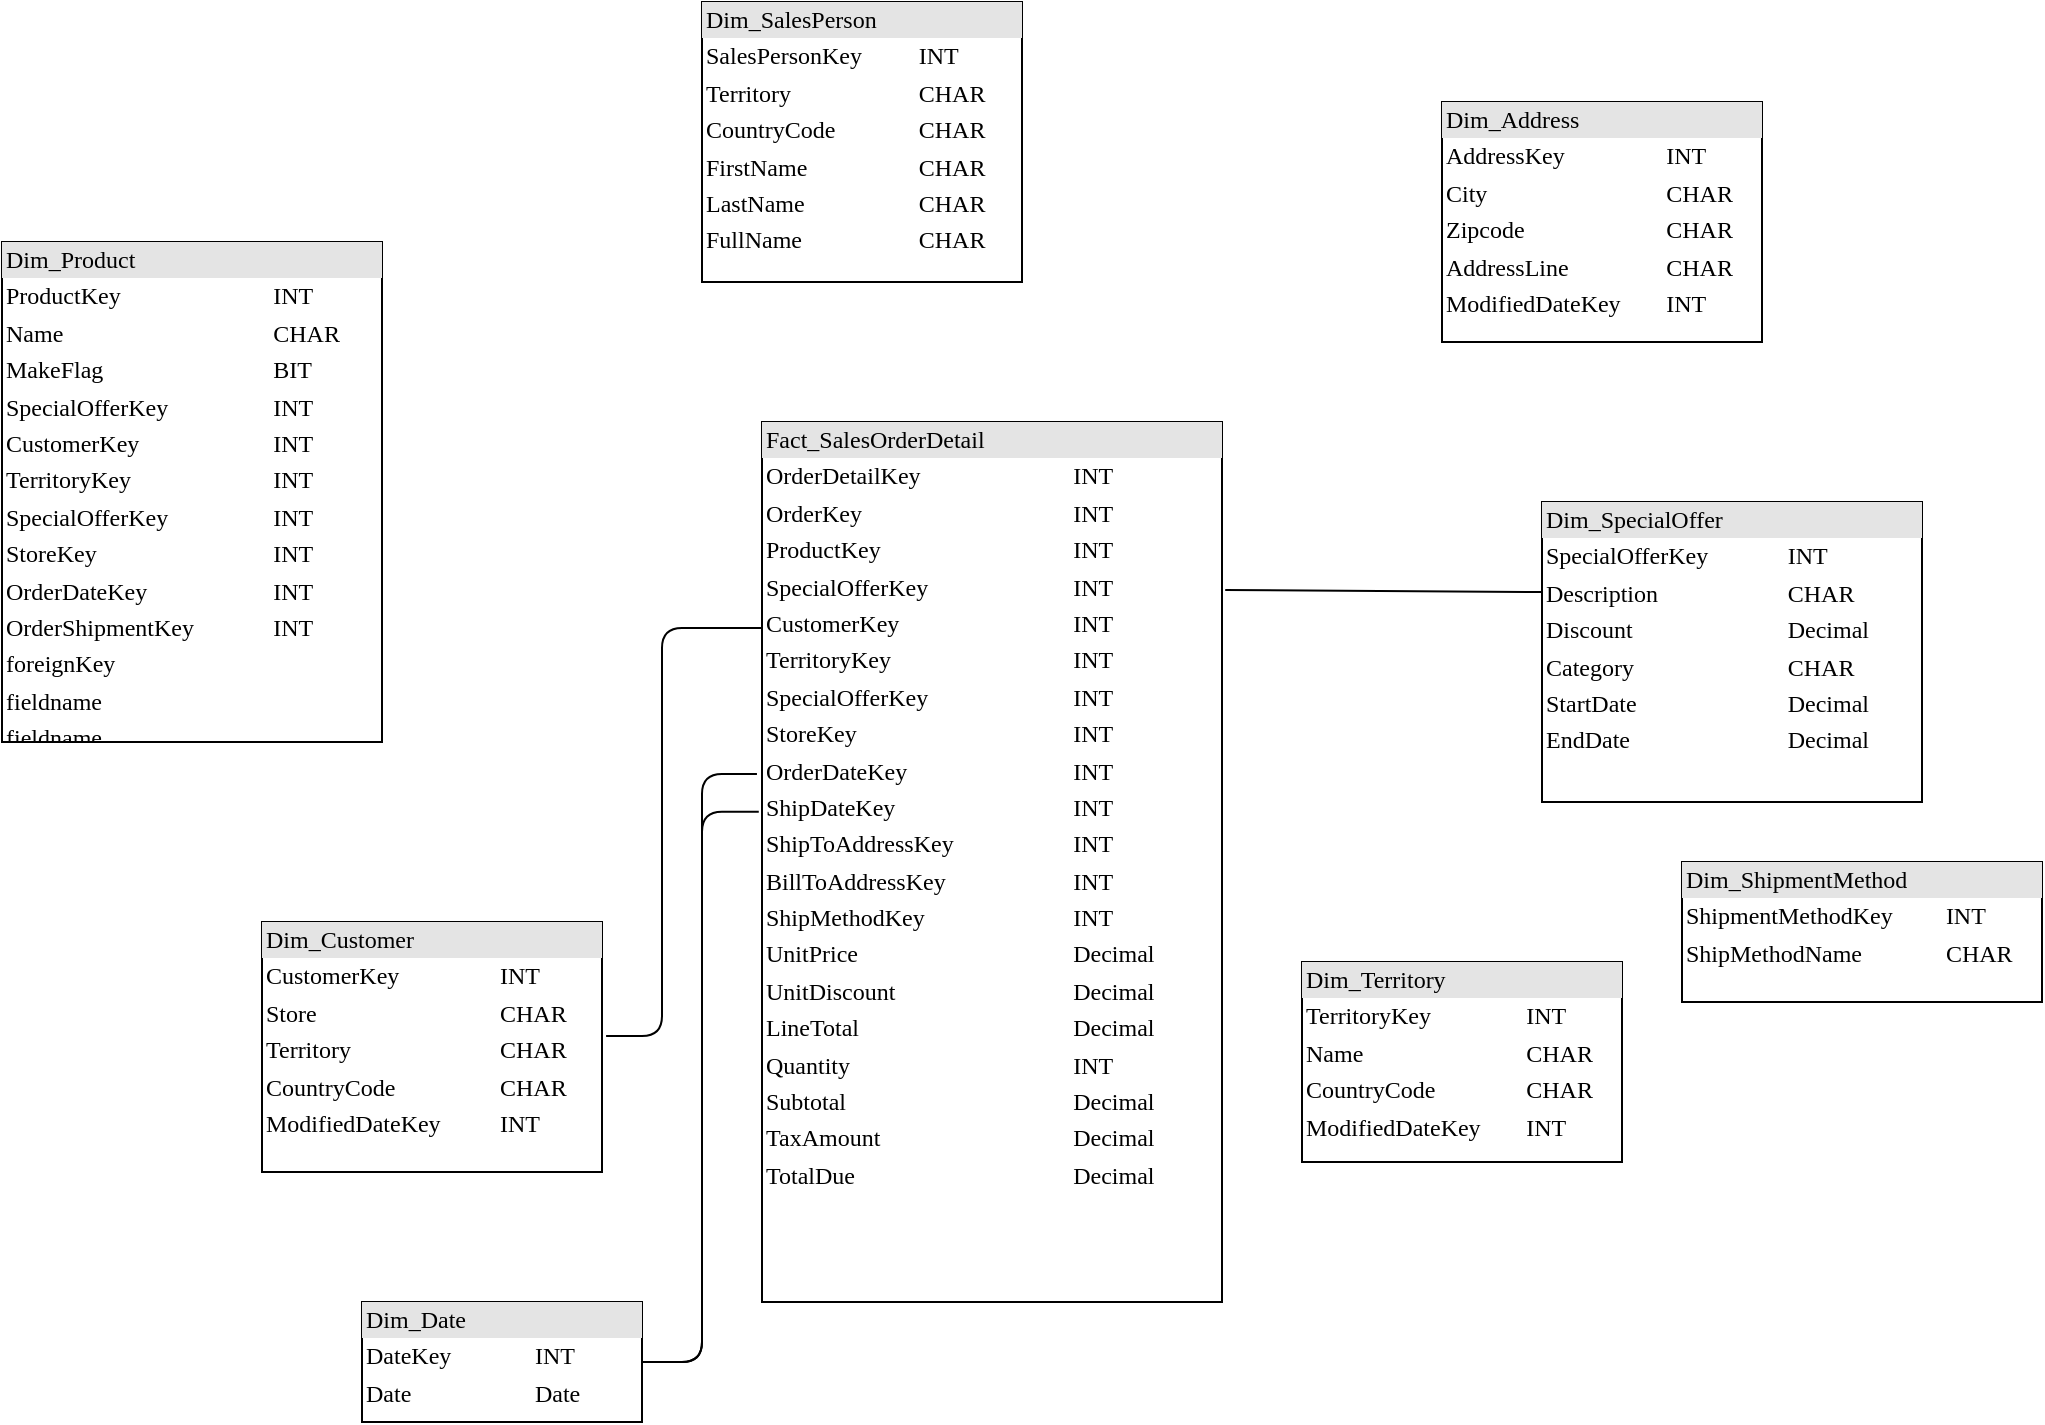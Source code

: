 <mxfile version="13.8.0" type="github">
  <diagram name="Page-1" id="2ca16b54-16f6-2749-3443-fa8db7711227">
    <mxGraphModel dx="1126" dy="818" grid="1" gridSize="10" guides="1" tooltips="1" connect="1" arrows="1" fold="1" page="1" pageScale="1" pageWidth="1100" pageHeight="850" background="#ffffff" math="0" shadow="0">
      <root>
        <mxCell id="0" />
        <mxCell id="1" parent="0" />
        <mxCell id="PtlEcyWW_qO_h-wi1oPS-1" value="&lt;div style=&quot;box-sizing: border-box ; width: 100% ; background: #e4e4e4 ; padding: 2px&quot;&gt;Fact_SalesOrderDetail&lt;/div&gt;&lt;table style=&quot;width: 100% ; font-size: 1em&quot; cellspacing=&quot;0&quot; cellpadding=&quot;2&quot;&gt;&lt;tbody&gt;&lt;tr&gt;&lt;td&gt;OrderDetailKey&lt;/td&gt;&lt;td&gt;INT&lt;/td&gt;&lt;td&gt;&lt;br&gt;&lt;/td&gt;&lt;/tr&gt;&lt;tr&gt;&lt;td&gt;OrderKey&lt;/td&gt;&lt;td&gt;INT&lt;/td&gt;&lt;td&gt;&lt;br&gt;&lt;/td&gt;&lt;/tr&gt;&lt;tr&gt;&lt;td&gt;ProductKey&lt;/td&gt;&lt;td&gt;INT&lt;/td&gt;&lt;td&gt;&lt;br&gt;&lt;/td&gt;&lt;/tr&gt;&lt;tr&gt;&lt;td&gt;SpecialOfferKey&lt;br&gt;&lt;/td&gt;&lt;td&gt;INT&lt;/td&gt;&lt;td&gt;&lt;br&gt;&lt;/td&gt;&lt;/tr&gt;&lt;tr&gt;&lt;td&gt;CustomerKey&lt;br&gt;&lt;/td&gt;&lt;td&gt;INT&lt;/td&gt;&lt;td&gt;&lt;br&gt;&lt;/td&gt;&lt;/tr&gt;&lt;tr&gt;&lt;td&gt;TerritoryKey&lt;br&gt;&lt;/td&gt;&lt;td&gt;INT&lt;/td&gt;&lt;td&gt;&lt;br&gt;&lt;/td&gt;&lt;/tr&gt;&lt;tr&gt;&lt;td&gt;SpecialOfferKey&lt;br&gt;&lt;/td&gt;&lt;td&gt;INT&lt;/td&gt;&lt;td&gt;&lt;br&gt;&lt;/td&gt;&lt;/tr&gt;&lt;tr&gt;&lt;td&gt;StoreKey&lt;br&gt;&lt;/td&gt;&lt;td&gt;INT&lt;/td&gt;&lt;td&gt;&lt;br&gt;&lt;/td&gt;&lt;/tr&gt;&lt;tr&gt;&lt;td&gt;OrderDateKey&lt;br&gt;&lt;/td&gt;&lt;td&gt;INT&lt;/td&gt;&lt;td&gt;&lt;br&gt;&lt;/td&gt;&lt;/tr&gt;&lt;tr&gt;&lt;td&gt;ShipDateKey&lt;br&gt;&lt;/td&gt;&lt;td&gt;INT&lt;br&gt;&lt;/td&gt;&lt;td&gt;&lt;br&gt;&lt;/td&gt;&lt;/tr&gt;&lt;tr&gt;&lt;td&gt;ShipToAddressKey&lt;br&gt;&lt;/td&gt;&lt;td&gt;INT&lt;br&gt;&lt;/td&gt;&lt;td&gt;&lt;br&gt;&lt;/td&gt;&lt;/tr&gt;&lt;tr&gt;&lt;td&gt;BillToAddressKey&lt;br&gt;&lt;/td&gt;&lt;td&gt;INT&lt;br&gt;&lt;/td&gt;&lt;td&gt;&lt;br&gt;&lt;/td&gt;&lt;/tr&gt;&lt;tr&gt;&lt;td&gt;ShipMethodKey&lt;br&gt;&lt;/td&gt;&lt;td&gt;INT&lt;br&gt;&lt;/td&gt;&lt;td&gt;&lt;br&gt;&lt;/td&gt;&lt;/tr&gt;&lt;tr&gt;&lt;td&gt;UnitPrice&lt;br&gt;&lt;/td&gt;&lt;td&gt;Decimal&lt;br&gt;&lt;/td&gt;&lt;td&gt;&lt;br&gt;&lt;/td&gt;&lt;/tr&gt;&lt;tr&gt;&lt;td&gt;UnitDiscount&lt;br&gt;&lt;/td&gt;&lt;td&gt;Decimal&lt;br&gt;&lt;/td&gt;&lt;td&gt;&lt;br&gt;&lt;/td&gt;&lt;/tr&gt;&lt;tr&gt;&lt;td&gt;LineTotal&lt;br&gt;&lt;/td&gt;&lt;td&gt;Decimal&lt;br&gt;&lt;/td&gt;&lt;td&gt;&lt;br&gt;&lt;/td&gt;&lt;/tr&gt;&lt;tr&gt;&lt;td&gt;Quantity&lt;br&gt;&lt;/td&gt;&lt;td&gt;INT&lt;br&gt;&lt;/td&gt;&lt;td&gt;&lt;br&gt;&lt;/td&gt;&lt;/tr&gt;&lt;tr&gt;&lt;td&gt;Subtotal&lt;br&gt;&lt;/td&gt;&lt;td&gt;Decimal&lt;br&gt;&lt;/td&gt;&lt;td&gt;&lt;br&gt;&lt;/td&gt;&lt;/tr&gt;&lt;tr&gt;&lt;td&gt;TaxAmount&lt;br&gt;&lt;/td&gt;&lt;td&gt;Decimal&lt;br&gt;&lt;/td&gt;&lt;td&gt;&lt;br&gt;&lt;/td&gt;&lt;/tr&gt;&lt;tr&gt;&lt;td&gt;TotalDue&lt;br&gt;&lt;/td&gt;&lt;td&gt;Decimal&lt;br&gt;&lt;/td&gt;&lt;td&gt;&lt;br&gt;&lt;/td&gt;&lt;/tr&gt;&lt;/tbody&gt;&lt;/table&gt;" style="verticalAlign=top;align=left;overflow=fill;html=1;rounded=0;shadow=0;comic=0;labelBackgroundColor=none;strokeWidth=1;fontFamily=Verdana;fontSize=12" vertex="1" parent="1">
          <mxGeometry x="460" y="280" width="230" height="440" as="geometry" />
        </mxCell>
        <mxCell id="PtlEcyWW_qO_h-wi1oPS-2" value="&lt;div style=&quot;box-sizing: border-box ; width: 100% ; background: #e4e4e4 ; padding: 2px&quot;&gt;Dim_Date&lt;/div&gt;&lt;table style=&quot;width: 100% ; font-size: 1em&quot; cellspacing=&quot;0&quot; cellpadding=&quot;2&quot;&gt;&lt;tbody&gt;&lt;tr&gt;&lt;td&gt;DateKey&lt;/td&gt;&lt;td&gt;INT&lt;/td&gt;&lt;td&gt;&lt;br&gt;&lt;/td&gt;&lt;/tr&gt;&lt;tr&gt;&lt;td&gt;Date&lt;/td&gt;&lt;td&gt;Date&lt;/td&gt;&lt;td&gt;&lt;br&gt;&lt;/td&gt;&lt;/tr&gt;&lt;/tbody&gt;&lt;/table&gt;" style="verticalAlign=top;align=left;overflow=fill;html=1;rounded=0;shadow=0;comic=0;labelBackgroundColor=none;strokeWidth=1;fontFamily=Verdana;fontSize=12" vertex="1" parent="1">
          <mxGeometry x="260" y="720" width="140" height="60" as="geometry" />
        </mxCell>
        <mxCell id="PtlEcyWW_qO_h-wi1oPS-3" value="&lt;div style=&quot;box-sizing: border-box ; width: 100% ; background: #e4e4e4 ; padding: 2px&quot;&gt;Dim_SpecialOffer&lt;/div&gt;&lt;table style=&quot;width: 100% ; font-size: 1em&quot; cellspacing=&quot;0&quot; cellpadding=&quot;2&quot;&gt;&lt;tbody&gt;&lt;tr&gt;&lt;td&gt;SpecialOfferKey&lt;/td&gt;&lt;td&gt;INT&lt;/td&gt;&lt;td&gt;&lt;br&gt;&lt;/td&gt;&lt;/tr&gt;&lt;tr&gt;&lt;td&gt;Description&lt;/td&gt;&lt;td&gt;CHAR&lt;/td&gt;&lt;td&gt;&lt;br&gt;&lt;/td&gt;&lt;/tr&gt;&lt;tr&gt;&lt;td&gt;Discount&lt;br&gt;&lt;/td&gt;&lt;td&gt;Decimal&lt;br&gt;&lt;/td&gt;&lt;td&gt;&lt;br&gt;&lt;/td&gt;&lt;/tr&gt;&lt;tr&gt;&lt;td&gt;Category&lt;br&gt;&lt;/td&gt;&lt;td&gt;CHAR&lt;br&gt;&lt;/td&gt;&lt;td&gt;&lt;br&gt;&lt;/td&gt;&lt;/tr&gt;&lt;tr&gt;&lt;td&gt;StartDate&lt;br&gt;&lt;/td&gt;&lt;td&gt;Decimal&lt;br&gt;&lt;/td&gt;&lt;td&gt;&lt;br&gt;&lt;/td&gt;&lt;/tr&gt;&lt;tr&gt;&lt;td&gt;EndDate&lt;br&gt;&lt;/td&gt;&lt;td&gt;Decimal&lt;br&gt;&lt;/td&gt;&lt;td&gt;&lt;br&gt;&lt;/td&gt;&lt;/tr&gt;&lt;/tbody&gt;&lt;/table&gt;" style="verticalAlign=top;align=left;overflow=fill;html=1;rounded=0;shadow=0;comic=0;labelBackgroundColor=none;strokeWidth=1;fontFamily=Verdana;fontSize=12" vertex="1" parent="1">
          <mxGeometry x="850" y="320" width="190" height="150" as="geometry" />
        </mxCell>
        <mxCell id="PtlEcyWW_qO_h-wi1oPS-4" value="&lt;div style=&quot;box-sizing: border-box ; width: 100% ; background: #e4e4e4 ; padding: 2px&quot;&gt;Dim_Territory&lt;/div&gt;&lt;table style=&quot;width: 100% ; font-size: 1em&quot; cellspacing=&quot;0&quot; cellpadding=&quot;2&quot;&gt;&lt;tbody&gt;&lt;tr&gt;&lt;td&gt;TerritoryKey&lt;/td&gt;&lt;td&gt;INT&lt;/td&gt;&lt;td&gt;&lt;br&gt;&lt;/td&gt;&lt;/tr&gt;&lt;tr&gt;&lt;td&gt;Name&lt;/td&gt;&lt;td&gt;CHAR&lt;/td&gt;&lt;td&gt;&lt;br&gt;&lt;/td&gt;&lt;/tr&gt;&lt;tr&gt;&lt;td&gt;CountryCode&lt;br&gt;&lt;/td&gt;&lt;td&gt;CHAR&lt;br&gt;&lt;/td&gt;&lt;td&gt;&lt;br&gt;&lt;/td&gt;&lt;/tr&gt;&lt;tr&gt;&lt;td&gt;ModifiedDateKey&lt;br&gt;&lt;/td&gt;&lt;td&gt;INT&lt;br&gt;&lt;/td&gt;&lt;td&gt;&lt;br&gt;&lt;/td&gt;&lt;/tr&gt;&lt;tr&gt;&lt;td&gt;&lt;br&gt;&lt;/td&gt;&lt;td&gt;&lt;br&gt;&lt;/td&gt;&lt;td&gt;&lt;br&gt;&lt;/td&gt;&lt;/tr&gt;&lt;tr&gt;&lt;td&gt;&lt;br&gt;&lt;/td&gt;&lt;td&gt;&lt;br&gt;&lt;/td&gt;&lt;td&gt;&lt;br&gt;&lt;/td&gt;&lt;/tr&gt;&lt;tr&gt;&lt;td&gt;&lt;br&gt;&lt;/td&gt;&lt;td&gt;&lt;br&gt;&lt;/td&gt;&lt;td&gt;&lt;br&gt;&lt;/td&gt;&lt;/tr&gt;&lt;/tbody&gt;&lt;/table&gt;" style="verticalAlign=top;align=left;overflow=fill;html=1;rounded=0;shadow=0;comic=0;labelBackgroundColor=none;strokeWidth=1;fontFamily=Verdana;fontSize=12" vertex="1" parent="1">
          <mxGeometry x="730" y="550" width="160" height="100" as="geometry" />
        </mxCell>
        <mxCell id="PtlEcyWW_qO_h-wi1oPS-5" value="&lt;div style=&quot;box-sizing: border-box ; width: 100% ; background: #e4e4e4 ; padding: 2px&quot;&gt;Dim_Product&lt;/div&gt;&lt;table style=&quot;width: 100% ; font-size: 1em&quot; cellspacing=&quot;0&quot; cellpadding=&quot;2&quot;&gt;&lt;tbody&gt;&lt;tr&gt;&lt;td&gt;ProductKey&lt;/td&gt;&lt;td&gt;INT&lt;/td&gt;&lt;td&gt;&lt;br&gt;&lt;/td&gt;&lt;/tr&gt;&lt;tr&gt;&lt;td&gt;Name&lt;/td&gt;&lt;td&gt;CHAR&lt;/td&gt;&lt;td&gt;&lt;br&gt;&lt;/td&gt;&lt;/tr&gt;&lt;tr&gt;&lt;td&gt;MakeFlag&lt;/td&gt;&lt;td&gt;BIT&lt;/td&gt;&lt;td&gt;&lt;br&gt;&lt;/td&gt;&lt;/tr&gt;&lt;tr&gt;&lt;td&gt;SpecialOfferKey&lt;br&gt;&lt;/td&gt;&lt;td&gt;INT&lt;/td&gt;&lt;td&gt;&lt;br&gt;&lt;/td&gt;&lt;/tr&gt;&lt;tr&gt;&lt;td&gt;CustomerKey&lt;br&gt;&lt;/td&gt;&lt;td&gt;INT&lt;/td&gt;&lt;td&gt;&lt;br&gt;&lt;/td&gt;&lt;/tr&gt;&lt;tr&gt;&lt;td&gt;TerritoryKey&lt;br&gt;&lt;/td&gt;&lt;td&gt;INT&lt;/td&gt;&lt;td&gt;&lt;br&gt;&lt;/td&gt;&lt;/tr&gt;&lt;tr&gt;&lt;td&gt;SpecialOfferKey&lt;br&gt;&lt;/td&gt;&lt;td&gt;INT&lt;/td&gt;&lt;td&gt;&lt;br&gt;&lt;/td&gt;&lt;/tr&gt;&lt;tr&gt;&lt;td&gt;StoreKey&lt;br&gt;&lt;/td&gt;&lt;td&gt;INT&lt;/td&gt;&lt;td&gt;&lt;br&gt;&lt;/td&gt;&lt;/tr&gt;&lt;tr&gt;&lt;td&gt;OrderDateKey&lt;br&gt;&lt;/td&gt;&lt;td&gt;INT&lt;/td&gt;&lt;td&gt;&lt;br&gt;&lt;/td&gt;&lt;/tr&gt;&lt;tr&gt;&lt;td&gt;OrderShipmentKey&lt;br&gt;&lt;/td&gt;&lt;td&gt;INT&lt;/td&gt;&lt;td&gt;&lt;br&gt;&lt;/td&gt;&lt;/tr&gt;&lt;tr&gt;&lt;td&gt;foreignKey&lt;br&gt;&lt;/td&gt;&lt;td&gt;&lt;br&gt;&lt;/td&gt;&lt;td&gt;&lt;br&gt;&lt;/td&gt;&lt;/tr&gt;&lt;tr&gt;&lt;td&gt;fieldname&lt;br&gt;&lt;/td&gt;&lt;td&gt;&lt;br&gt;&lt;/td&gt;&lt;td&gt;&lt;br&gt;&lt;/td&gt;&lt;/tr&gt;&lt;tr&gt;&lt;td&gt;fieldname&lt;br&gt;&lt;/td&gt;&lt;td&gt;&lt;br&gt;&lt;/td&gt;&lt;td&gt;&lt;br&gt;&lt;/td&gt;&lt;/tr&gt;&lt;tr&gt;&lt;td&gt;foreignKey&lt;br&gt;&lt;/td&gt;&lt;td&gt;&lt;br&gt;&lt;/td&gt;&lt;td&gt;&lt;br&gt;&lt;/td&gt;&lt;/tr&gt;&lt;tr&gt;&lt;td&gt;fieldname&lt;br&gt;&lt;/td&gt;&lt;td&gt;&lt;br&gt;&lt;/td&gt;&lt;td&gt;&lt;br&gt;&lt;/td&gt;&lt;/tr&gt;&lt;tr&gt;&lt;td&gt;fieldname&lt;br&gt;&lt;/td&gt;&lt;td&gt;&lt;br&gt;&lt;/td&gt;&lt;td&gt;&lt;br&gt;&lt;/td&gt;&lt;/tr&gt;&lt;tr&gt;&lt;td&gt;foreignKey&lt;br&gt;&lt;/td&gt;&lt;td&gt;&lt;br&gt;&lt;/td&gt;&lt;td&gt;&lt;br&gt;&lt;/td&gt;&lt;/tr&gt;&lt;/tbody&gt;&lt;/table&gt;" style="verticalAlign=top;align=left;overflow=fill;html=1;rounded=0;shadow=0;comic=0;labelBackgroundColor=none;strokeWidth=1;fontFamily=Verdana;fontSize=12" vertex="1" parent="1">
          <mxGeometry x="80" y="190" width="190" height="250" as="geometry" />
        </mxCell>
        <mxCell id="PtlEcyWW_qO_h-wi1oPS-6" value="&lt;div style=&quot;box-sizing: border-box ; width: 100% ; background: #e4e4e4 ; padding: 2px&quot;&gt;Dim_Address&lt;/div&gt;&lt;table style=&quot;width: 100% ; font-size: 1em&quot; cellspacing=&quot;0&quot; cellpadding=&quot;2&quot;&gt;&lt;tbody&gt;&lt;tr&gt;&lt;td&gt;AddressKey&lt;/td&gt;&lt;td&gt;INT&lt;/td&gt;&lt;td&gt;&lt;br&gt;&lt;/td&gt;&lt;/tr&gt;&lt;tr&gt;&lt;td&gt;City&lt;/td&gt;&lt;td&gt;CHAR&lt;/td&gt;&lt;td&gt;&lt;br&gt;&lt;/td&gt;&lt;/tr&gt;&lt;tr&gt;&lt;td&gt;Zipcode&lt;br&gt;&lt;/td&gt;&lt;td&gt;CHAR&lt;br&gt;&lt;/td&gt;&lt;td&gt;&lt;br&gt;&lt;/td&gt;&lt;/tr&gt;&lt;tr&gt;&lt;td&gt;AddressLine&lt;br&gt;&lt;/td&gt;&lt;td&gt;CHAR&lt;br&gt;&lt;/td&gt;&lt;td&gt;&lt;br&gt;&lt;/td&gt;&lt;/tr&gt;&lt;tr&gt;&lt;td&gt;ModifiedDateKey&lt;br&gt;&lt;/td&gt;&lt;td&gt;INT&lt;br&gt;&lt;/td&gt;&lt;td&gt;&lt;br&gt;&lt;/td&gt;&lt;/tr&gt;&lt;tr&gt;&lt;td&gt;&lt;br&gt;&lt;/td&gt;&lt;td&gt;&lt;br&gt;&lt;/td&gt;&lt;td&gt;&lt;br&gt;&lt;/td&gt;&lt;/tr&gt;&lt;/tbody&gt;&lt;/table&gt;" style="verticalAlign=top;align=left;overflow=fill;html=1;rounded=0;shadow=0;comic=0;labelBackgroundColor=none;strokeWidth=1;fontFamily=Verdana;fontSize=12" vertex="1" parent="1">
          <mxGeometry x="800" y="120" width="160" height="120" as="geometry" />
        </mxCell>
        <mxCell id="PtlEcyWW_qO_h-wi1oPS-7" value="&lt;div style=&quot;box-sizing: border-box ; width: 100% ; background: #e4e4e4 ; padding: 2px&quot;&gt;Dim_SalesPerson&lt;/div&gt;&lt;table style=&quot;width: 100% ; font-size: 1em&quot; cellspacing=&quot;0&quot; cellpadding=&quot;2&quot;&gt;&lt;tbody&gt;&lt;tr&gt;&lt;td&gt;SalesPersonKey&lt;/td&gt;&lt;td&gt;INT&lt;/td&gt;&lt;td&gt;&lt;br&gt;&lt;/td&gt;&lt;/tr&gt;&lt;tr&gt;&lt;td&gt;Territory&lt;/td&gt;&lt;td&gt;CHAR&lt;/td&gt;&lt;td&gt;&lt;br&gt;&lt;/td&gt;&lt;/tr&gt;&lt;tr&gt;&lt;td&gt;CountryCode&lt;br&gt;&lt;/td&gt;&lt;td&gt;CHAR&lt;br&gt;&lt;/td&gt;&lt;td&gt;&lt;br&gt;&lt;/td&gt;&lt;/tr&gt;&lt;tr&gt;&lt;td&gt;FirstName&lt;br&gt;&lt;/td&gt;&lt;td&gt;CHAR&lt;br&gt;&lt;/td&gt;&lt;td&gt;&lt;br&gt;&lt;/td&gt;&lt;/tr&gt;&lt;tr&gt;&lt;td&gt;LastName&lt;br&gt;&lt;/td&gt;&lt;td&gt;CHAR&lt;/td&gt;&lt;td&gt;&lt;br&gt;&lt;/td&gt;&lt;/tr&gt;&lt;tr&gt;&lt;td&gt;FullName&lt;br&gt;&lt;/td&gt;&lt;td&gt;CHAR&lt;br&gt;&lt;/td&gt;&lt;td&gt;&lt;br&gt;&lt;/td&gt;&lt;/tr&gt;&lt;tr&gt;&lt;td&gt;&lt;br&gt;&lt;/td&gt;&lt;td&gt;&lt;br&gt;&lt;/td&gt;&lt;td&gt;&lt;br&gt;&lt;/td&gt;&lt;/tr&gt;&lt;tr&gt;&lt;td&gt;&lt;br&gt;&lt;/td&gt;&lt;td&gt;&lt;br&gt;&lt;/td&gt;&lt;td&gt;&lt;br&gt;&lt;/td&gt;&lt;/tr&gt;&lt;/tbody&gt;&lt;/table&gt;" style="verticalAlign=top;align=left;overflow=fill;html=1;rounded=0;shadow=0;comic=0;labelBackgroundColor=none;strokeWidth=1;fontFamily=Verdana;fontSize=12" vertex="1" parent="1">
          <mxGeometry x="430" y="70" width="160" height="140" as="geometry" />
        </mxCell>
        <mxCell id="PtlEcyWW_qO_h-wi1oPS-8" value="&lt;div style=&quot;box-sizing: border-box ; width: 100% ; background: #e4e4e4 ; padding: 2px&quot;&gt;Dim_Customer&lt;/div&gt;&lt;table style=&quot;width: 100% ; font-size: 1em&quot; cellspacing=&quot;0&quot; cellpadding=&quot;2&quot;&gt;&lt;tbody&gt;&lt;tr&gt;&lt;td&gt;CustomerKey&lt;/td&gt;&lt;td&gt;INT&lt;/td&gt;&lt;td&gt;&lt;br&gt;&lt;/td&gt;&lt;/tr&gt;&lt;tr&gt;&lt;td&gt;Store&lt;/td&gt;&lt;td&gt;CHAR&lt;/td&gt;&lt;td&gt;&lt;br&gt;&lt;/td&gt;&lt;/tr&gt;&lt;tr&gt;&lt;td&gt;Territory&lt;br&gt;&lt;/td&gt;&lt;td&gt;CHAR&lt;br&gt;&lt;/td&gt;&lt;td&gt;&lt;br&gt;&lt;/td&gt;&lt;/tr&gt;&lt;tr&gt;&lt;td&gt;CountryCode&lt;br&gt;&lt;/td&gt;&lt;td&gt;CHAR&lt;br&gt;&lt;/td&gt;&lt;td&gt;&lt;br&gt;&lt;/td&gt;&lt;/tr&gt;&lt;tr&gt;&lt;td&gt;ModifiedDateKey&lt;br&gt;&lt;/td&gt;&lt;td&gt;INT&lt;br&gt;&lt;/td&gt;&lt;td&gt;&lt;br&gt;&lt;/td&gt;&lt;/tr&gt;&lt;tr&gt;&lt;td&gt;&lt;br&gt;&lt;/td&gt;&lt;td&gt;&lt;br&gt;&lt;/td&gt;&lt;td&gt;&lt;br&gt;&lt;/td&gt;&lt;/tr&gt;&lt;/tbody&gt;&lt;/table&gt;" style="verticalAlign=top;align=left;overflow=fill;html=1;rounded=0;shadow=0;comic=0;labelBackgroundColor=none;strokeWidth=1;fontFamily=Verdana;fontSize=12" vertex="1" parent="1">
          <mxGeometry x="210" y="530" width="170" height="125" as="geometry" />
        </mxCell>
        <mxCell id="PtlEcyWW_qO_h-wi1oPS-9" value="&lt;div style=&quot;box-sizing: border-box ; width: 100% ; background: #e4e4e4 ; padding: 2px&quot;&gt;Dim_ShipmentMethod&lt;/div&gt;&lt;table style=&quot;width: 100% ; font-size: 1em&quot; cellspacing=&quot;0&quot; cellpadding=&quot;2&quot;&gt;&lt;tbody&gt;&lt;tr&gt;&lt;td&gt;ShipmentMethodKey&lt;/td&gt;&lt;td&gt;INT&lt;/td&gt;&lt;td&gt;&lt;br&gt;&lt;/td&gt;&lt;/tr&gt;&lt;tr&gt;&lt;td&gt;ShipMethodName&lt;br&gt;&lt;/td&gt;&lt;td&gt;CHAR&lt;/td&gt;&lt;td&gt;&lt;br&gt;&lt;/td&gt;&lt;/tr&gt;&lt;/tbody&gt;&lt;/table&gt;" style="verticalAlign=top;align=left;overflow=fill;html=1;rounded=0;shadow=0;comic=0;labelBackgroundColor=none;strokeWidth=1;fontFamily=Verdana;fontSize=12" vertex="1" parent="1">
          <mxGeometry x="920" y="500" width="180" height="70" as="geometry" />
        </mxCell>
        <mxCell id="PtlEcyWW_qO_h-wi1oPS-11" value="" style="endArrow=none;html=1;exitX=1;exitY=0.5;exitDx=0;exitDy=0;entryX=-0.007;entryY=0.443;entryDx=0;entryDy=0;entryPerimeter=0;edgeStyle=orthogonalEdgeStyle;" edge="1" parent="1" source="PtlEcyWW_qO_h-wi1oPS-2" target="PtlEcyWW_qO_h-wi1oPS-1">
          <mxGeometry width="50" height="50" relative="1" as="geometry">
            <mxPoint x="580" y="460" as="sourcePoint" />
            <mxPoint x="410" y="520" as="targetPoint" />
          </mxGeometry>
        </mxCell>
        <mxCell id="PtlEcyWW_qO_h-wi1oPS-12" value="" style="endArrow=none;html=1;exitX=1;exitY=0.5;exitDx=0;exitDy=0;entryX=-0.011;entryY=0.4;entryDx=0;entryDy=0;entryPerimeter=0;edgeStyle=orthogonalEdgeStyle;" edge="1" parent="1" source="PtlEcyWW_qO_h-wi1oPS-2" target="PtlEcyWW_qO_h-wi1oPS-1">
          <mxGeometry width="50" height="50" relative="1" as="geometry">
            <mxPoint x="310" y="685.08" as="sourcePoint" />
            <mxPoint x="368.04" y="410.0" as="targetPoint" />
          </mxGeometry>
        </mxCell>
        <mxCell id="PtlEcyWW_qO_h-wi1oPS-13" value="" style="endArrow=none;html=1;entryX=0;entryY=0.3;entryDx=0;entryDy=0;exitX=1.007;exitY=0.191;exitDx=0;exitDy=0;exitPerimeter=0;entryPerimeter=0;" edge="1" parent="1" source="PtlEcyWW_qO_h-wi1oPS-1" target="PtlEcyWW_qO_h-wi1oPS-3">
          <mxGeometry width="50" height="50" relative="1" as="geometry">
            <mxPoint x="580" y="460" as="sourcePoint" />
            <mxPoint x="630" y="410" as="targetPoint" />
          </mxGeometry>
        </mxCell>
        <mxCell id="PtlEcyWW_qO_h-wi1oPS-14" value="" style="endArrow=none;html=1;exitX=1.012;exitY=0.456;exitDx=0;exitDy=0;exitPerimeter=0;edgeStyle=orthogonalEdgeStyle;" edge="1" parent="1" source="PtlEcyWW_qO_h-wi1oPS-8" target="PtlEcyWW_qO_h-wi1oPS-1">
          <mxGeometry width="50" height="50" relative="1" as="geometry">
            <mxPoint x="580" y="460" as="sourcePoint" />
            <mxPoint x="630" y="410" as="targetPoint" />
            <Array as="points">
              <mxPoint x="410" y="587" />
              <mxPoint x="410" y="383" />
            </Array>
          </mxGeometry>
        </mxCell>
      </root>
    </mxGraphModel>
  </diagram>
</mxfile>
